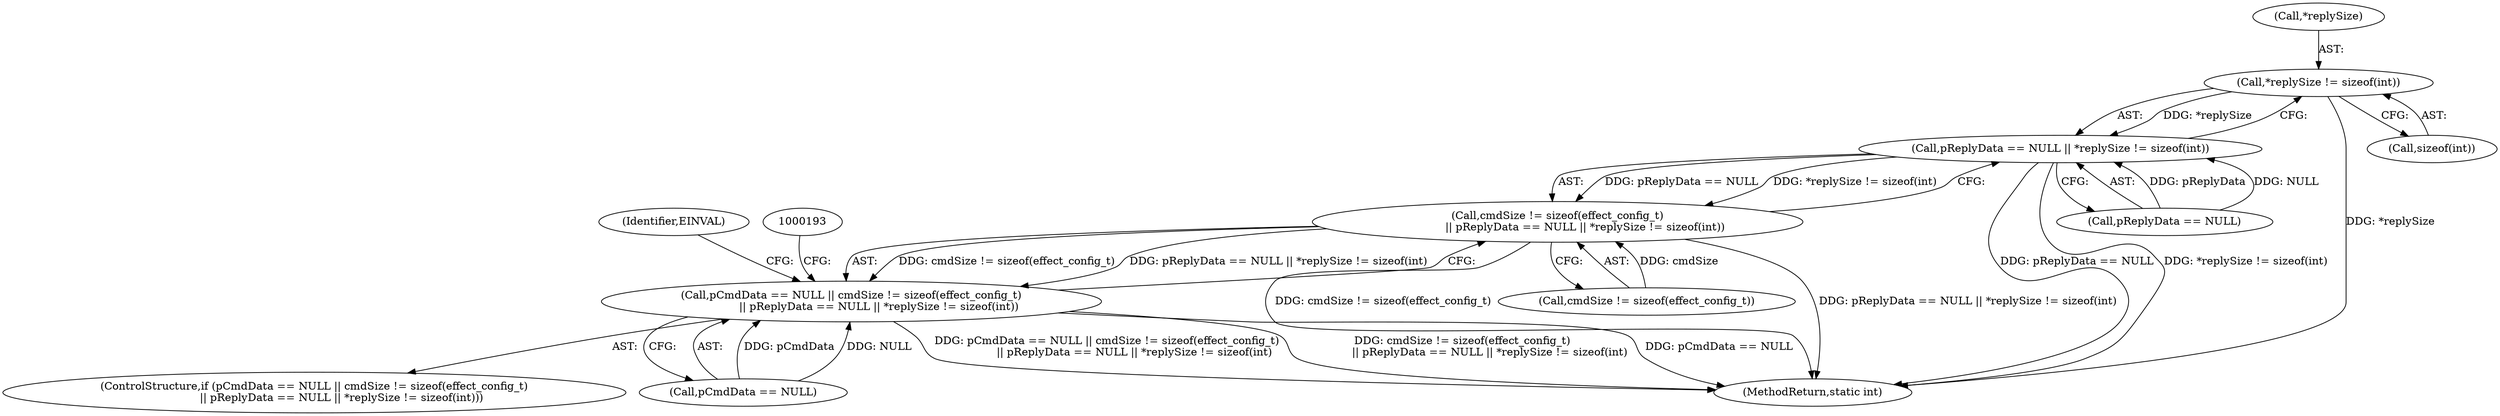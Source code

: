 digraph "0_Android_aeea52da00d210587fb3ed895de3d5f2e0264c88_0@API" {
"1000181" [label="(Call,*replySize != sizeof(int))"];
"1000177" [label="(Call,pReplyData == NULL || *replySize != sizeof(int))"];
"1000172" [label="(Call,cmdSize != sizeof(effect_config_t)\n                || pReplyData == NULL || *replySize != sizeof(int))"];
"1000168" [label="(Call,pCmdData == NULL || cmdSize != sizeof(effect_config_t)\n                || pReplyData == NULL || *replySize != sizeof(int))"];
"1000173" [label="(Call,cmdSize != sizeof(effect_config_t))"];
"1000548" [label="(MethodReturn,static int)"];
"1000182" [label="(Call,*replySize)"];
"1000172" [label="(Call,cmdSize != sizeof(effect_config_t)\n                || pReplyData == NULL || *replySize != sizeof(int))"];
"1000167" [label="(ControlStructure,if (pCmdData == NULL || cmdSize != sizeof(effect_config_t)\n                || pReplyData == NULL || *replySize != sizeof(int)))"];
"1000168" [label="(Call,pCmdData == NULL || cmdSize != sizeof(effect_config_t)\n                || pReplyData == NULL || *replySize != sizeof(int))"];
"1000184" [label="(Call,sizeof(int))"];
"1000169" [label="(Call,pCmdData == NULL)"];
"1000189" [label="(Identifier,EINVAL)"];
"1000181" [label="(Call,*replySize != sizeof(int))"];
"1000178" [label="(Call,pReplyData == NULL)"];
"1000177" [label="(Call,pReplyData == NULL || *replySize != sizeof(int))"];
"1000181" -> "1000177"  [label="AST: "];
"1000181" -> "1000184"  [label="CFG: "];
"1000182" -> "1000181"  [label="AST: "];
"1000184" -> "1000181"  [label="AST: "];
"1000177" -> "1000181"  [label="CFG: "];
"1000181" -> "1000548"  [label="DDG: *replySize"];
"1000181" -> "1000177"  [label="DDG: *replySize"];
"1000177" -> "1000172"  [label="AST: "];
"1000177" -> "1000178"  [label="CFG: "];
"1000178" -> "1000177"  [label="AST: "];
"1000172" -> "1000177"  [label="CFG: "];
"1000177" -> "1000548"  [label="DDG: pReplyData == NULL"];
"1000177" -> "1000548"  [label="DDG: *replySize != sizeof(int)"];
"1000177" -> "1000172"  [label="DDG: pReplyData == NULL"];
"1000177" -> "1000172"  [label="DDG: *replySize != sizeof(int)"];
"1000178" -> "1000177"  [label="DDG: pReplyData"];
"1000178" -> "1000177"  [label="DDG: NULL"];
"1000172" -> "1000168"  [label="AST: "];
"1000172" -> "1000173"  [label="CFG: "];
"1000173" -> "1000172"  [label="AST: "];
"1000168" -> "1000172"  [label="CFG: "];
"1000172" -> "1000548"  [label="DDG: cmdSize != sizeof(effect_config_t)"];
"1000172" -> "1000548"  [label="DDG: pReplyData == NULL || *replySize != sizeof(int)"];
"1000172" -> "1000168"  [label="DDG: cmdSize != sizeof(effect_config_t)"];
"1000172" -> "1000168"  [label="DDG: pReplyData == NULL || *replySize != sizeof(int)"];
"1000173" -> "1000172"  [label="DDG: cmdSize"];
"1000168" -> "1000167"  [label="AST: "];
"1000168" -> "1000169"  [label="CFG: "];
"1000169" -> "1000168"  [label="AST: "];
"1000189" -> "1000168"  [label="CFG: "];
"1000193" -> "1000168"  [label="CFG: "];
"1000168" -> "1000548"  [label="DDG: pCmdData == NULL || cmdSize != sizeof(effect_config_t)\n                || pReplyData == NULL || *replySize != sizeof(int)"];
"1000168" -> "1000548"  [label="DDG: cmdSize != sizeof(effect_config_t)\n                || pReplyData == NULL || *replySize != sizeof(int)"];
"1000168" -> "1000548"  [label="DDG: pCmdData == NULL"];
"1000169" -> "1000168"  [label="DDG: pCmdData"];
"1000169" -> "1000168"  [label="DDG: NULL"];
}
